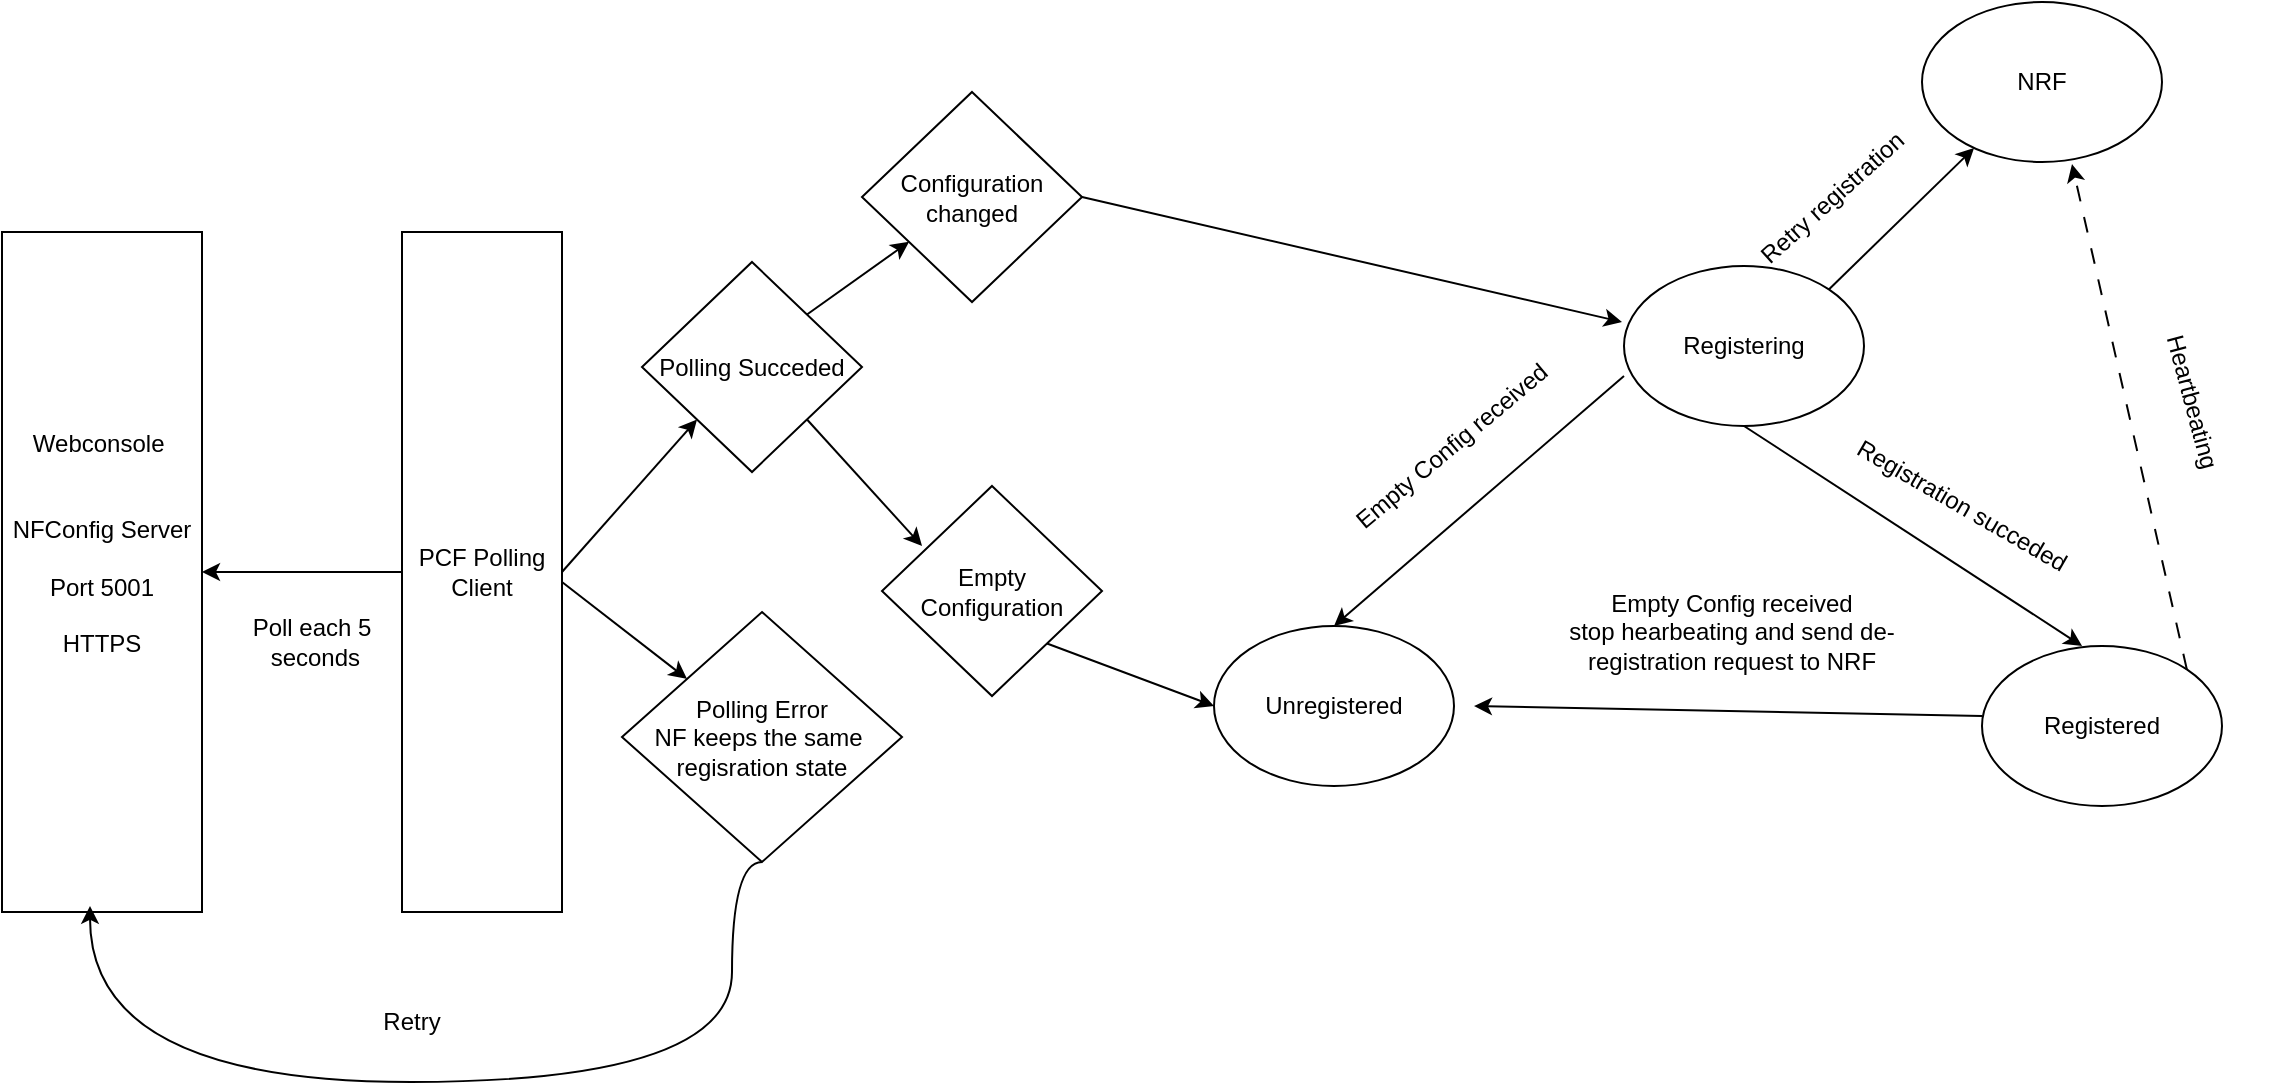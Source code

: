 <mxfile version="28.0.7" pages="2">
  <diagram name="Page-1" id="r1Uy50JJPq3-bZPA-dbG">
    <mxGraphModel grid="1" page="1" gridSize="10" guides="1" tooltips="1" connect="1" arrows="1" fold="1" pageScale="1" pageWidth="1200" pageHeight="1920" math="0" shadow="0">
      <root>
        <mxCell id="0" />
        <mxCell id="1" parent="0" />
        <mxCell id="kKDSX_lHk4O5Mdoj9TMP-30" style="rounded=0;orthogonalLoop=1;jettySize=auto;html=1;exitX=1;exitY=0;exitDx=0;exitDy=0;" edge="1" parent="1" source="e3q2zp0lxhxE8VG6eWqg-1" target="e3q2zp0lxhxE8VG6eWqg-4">
          <mxGeometry relative="1" as="geometry" />
        </mxCell>
        <mxCell id="e3q2zp0lxhxE8VG6eWqg-1" value="Registering" style="ellipse;whiteSpace=wrap;html=1;fillColor=light-dark(#FFFFFF,#999900);" vertex="1" parent="1">
          <mxGeometry x="831" y="142" width="120" height="80" as="geometry" />
        </mxCell>
        <mxCell id="e3q2zp0lxhxE8VG6eWqg-2" value="Registered" style="ellipse;whiteSpace=wrap;html=1;fillColor=light-dark(#FFFFFF,#1A3300);" vertex="1" parent="1">
          <mxGeometry x="1010" y="332" width="120" height="80" as="geometry" />
        </mxCell>
        <mxCell id="e3q2zp0lxhxE8VG6eWqg-3" value="Unregistered" style="ellipse;whiteSpace=wrap;html=1;fillColor=light-dark(#FFFFFF,#CC0000);" vertex="1" parent="1">
          <mxGeometry x="626" y="322" width="120" height="80" as="geometry" />
        </mxCell>
        <mxCell id="e3q2zp0lxhxE8VG6eWqg-4" value="NRF" style="ellipse;whiteSpace=wrap;html=1;fillColor=light-dark(#FFFFFF,#000033);" vertex="1" parent="1">
          <mxGeometry x="980" y="10" width="120" height="80" as="geometry" />
        </mxCell>
        <mxCell id="e3q2zp0lxhxE8VG6eWqg-15" value="" style="endArrow=classic;html=1;rounded=0;exitX=0;exitY=0.688;exitDx=0;exitDy=0;exitPerimeter=0;entryX=0.5;entryY=0;entryDx=0;entryDy=0;" edge="1" parent="1" source="e3q2zp0lxhxE8VG6eWqg-1" target="e3q2zp0lxhxE8VG6eWqg-3">
          <mxGeometry width="50" height="50" relative="1" as="geometry">
            <mxPoint x="826" y="192" as="sourcePoint" />
            <mxPoint x="616" y="322" as="targetPoint" />
          </mxGeometry>
        </mxCell>
        <mxCell id="e3q2zp0lxhxE8VG6eWqg-16" value="Empty Config received" style="text;strokeColor=none;align=center;fillColor=none;html=1;verticalAlign=middle;whiteSpace=wrap;rounded=0;rotation=-40;" vertex="1" parent="1">
          <mxGeometry x="670" y="212" width="150" height="40" as="geometry" />
        </mxCell>
        <mxCell id="e3q2zp0lxhxE8VG6eWqg-17" value="" style="endArrow=classic;html=1;rounded=0;entryX=0.417;entryY=0;entryDx=0;entryDy=0;entryPerimeter=0;exitX=0.5;exitY=1;exitDx=0;exitDy=0;" edge="1" parent="1" source="e3q2zp0lxhxE8VG6eWqg-1" target="e3q2zp0lxhxE8VG6eWqg-2">
          <mxGeometry width="50" height="50" relative="1" as="geometry">
            <mxPoint x="900" y="227" as="sourcePoint" />
            <mxPoint x="776" y="367" as="targetPoint" />
            <Array as="points" />
          </mxGeometry>
        </mxCell>
        <mxCell id="e3q2zp0lxhxE8VG6eWqg-18" value="Registration succeded" style="text;strokeColor=none;align=center;fillColor=none;html=1;verticalAlign=middle;whiteSpace=wrap;rounded=0;rotation=30;" vertex="1" parent="1">
          <mxGeometry x="920" y="227" width="160" height="70" as="geometry" />
        </mxCell>
        <mxCell id="e3q2zp0lxhxE8VG6eWqg-25" value="" style="endArrow=classic;html=1;rounded=0;" edge="1" parent="1">
          <mxGeometry width="50" height="50" relative="1" as="geometry">
            <mxPoint x="1010" y="367" as="sourcePoint" />
            <mxPoint x="756" y="362" as="targetPoint" />
          </mxGeometry>
        </mxCell>
        <mxCell id="e3q2zp0lxhxE8VG6eWqg-26" value="Empty Config received&lt;br&gt;stop hearbeating and send de-registration request to NRF" style="text;strokeColor=none;align=center;fillColor=none;html=1;verticalAlign=middle;whiteSpace=wrap;rounded=0;rotation=0;" vertex="1" parent="1">
          <mxGeometry x="780" y="300" width="210" height="50" as="geometry" />
        </mxCell>
        <mxCell id="kKDSX_lHk4O5Mdoj9TMP-1" value="&lt;div&gt;Webconsole&amp;nbsp;&lt;/div&gt;&lt;div&gt;&lt;br&gt;&lt;/div&gt;&lt;div&gt;&lt;br&gt;&lt;/div&gt;&lt;div&gt;NFConfig Server&lt;/div&gt;&lt;div&gt;&lt;br&gt;&lt;/div&gt;&lt;div&gt;Port 5001&lt;/div&gt;&lt;div&gt;&lt;br&gt;&lt;/div&gt;&lt;div&gt;HTTPS&lt;/div&gt;&lt;div&gt;&lt;br&gt;&lt;/div&gt;&lt;div&gt;&lt;br&gt;&lt;/div&gt;" style="whiteSpace=wrap;html=1;fillColor=light-dark(#FFFFFF,#994C00);" vertex="1" parent="1">
          <mxGeometry x="20" y="125" width="100" height="340" as="geometry" />
        </mxCell>
        <mxCell id="kKDSX_lHk4O5Mdoj9TMP-3" style="edgeStyle=orthogonalEdgeStyle;rounded=0;orthogonalLoop=1;jettySize=auto;html=1;exitX=0;exitY=0.5;exitDx=0;exitDy=0;entryX=1;entryY=0.5;entryDx=0;entryDy=0;" edge="1" parent="1" source="kKDSX_lHk4O5Mdoj9TMP-2" target="kKDSX_lHk4O5Mdoj9TMP-1">
          <mxGeometry relative="1" as="geometry" />
        </mxCell>
        <mxCell id="kKDSX_lHk4O5Mdoj9TMP-11" style="rounded=0;orthogonalLoop=1;jettySize=auto;html=1;exitX=1;exitY=0.5;exitDx=0;exitDy=0;entryX=0;entryY=1;entryDx=0;entryDy=0;" edge="1" parent="1" source="kKDSX_lHk4O5Mdoj9TMP-2" target="kKDSX_lHk4O5Mdoj9TMP-10">
          <mxGeometry relative="1" as="geometry" />
        </mxCell>
        <mxCell id="kKDSX_lHk4O5Mdoj9TMP-2" value="&lt;div&gt;PCF Polling&lt;/div&gt;&lt;div&gt;Client&lt;/div&gt;" style="whiteSpace=wrap;html=1;fillColor=light-dark(#FFFFFF,#007FFF);" vertex="1" parent="1">
          <mxGeometry x="220" y="125" width="80" height="340" as="geometry" />
        </mxCell>
        <mxCell id="kKDSX_lHk4O5Mdoj9TMP-4" value="&lt;div&gt;Poll each 5&lt;/div&gt;&lt;div&gt;&amp;nbsp;seconds&lt;/div&gt;" style="text;strokeColor=none;align=center;fillColor=none;html=1;verticalAlign=middle;whiteSpace=wrap;rounded=0;rotation=0;" vertex="1" parent="1">
          <mxGeometry x="100" y="310" width="150" height="40" as="geometry" />
        </mxCell>
        <mxCell id="kKDSX_lHk4O5Mdoj9TMP-27" style="rounded=0;orthogonalLoop=1;jettySize=auto;html=1;exitX=1;exitY=0.5;exitDx=0;exitDy=0;" edge="1" parent="1" source="kKDSX_lHk4O5Mdoj9TMP-5">
          <mxGeometry relative="1" as="geometry">
            <mxPoint x="830" y="170" as="targetPoint" />
          </mxGeometry>
        </mxCell>
        <mxCell id="kKDSX_lHk4O5Mdoj9TMP-5" value="Configuration changed" style="rhombus;whiteSpace=wrap;html=1;fillColor=light-dark(#FFFFFF,#666600);" vertex="1" parent="1">
          <mxGeometry x="450" y="55" width="110" height="105" as="geometry" />
        </mxCell>
        <mxCell id="kKDSX_lHk4O5Mdoj9TMP-6" value="Empty Configuration" style="rhombus;whiteSpace=wrap;html=1;fillColor=light-dark(#FFFFFF,#FFB570);" vertex="1" parent="1">
          <mxGeometry x="460" y="252" width="110" height="105" as="geometry" />
        </mxCell>
        <mxCell id="kKDSX_lHk4O5Mdoj9TMP-7" value="Polling Error&lt;br&gt;NF keeps the same&amp;nbsp; regisration state" style="rhombus;whiteSpace=wrap;html=1;fillColor=light-dark(#FFFFFF,#CC0000);" vertex="1" parent="1">
          <mxGeometry x="330" y="315" width="140" height="125" as="geometry" />
        </mxCell>
        <mxCell id="kKDSX_lHk4O5Mdoj9TMP-21" style="rounded=0;orthogonalLoop=1;jettySize=auto;html=1;exitX=1;exitY=0;exitDx=0;exitDy=0;" edge="1" parent="1" source="kKDSX_lHk4O5Mdoj9TMP-10" target="kKDSX_lHk4O5Mdoj9TMP-5">
          <mxGeometry relative="1" as="geometry" />
        </mxCell>
        <mxCell id="kKDSX_lHk4O5Mdoj9TMP-10" value="Polling Succeded" style="rhombus;whiteSpace=wrap;html=1;fillColor=light-dark(#FFFFFF,#6666FF);" vertex="1" parent="1">
          <mxGeometry x="340" y="140" width="110" height="105" as="geometry" />
        </mxCell>
        <mxCell id="kKDSX_lHk4O5Mdoj9TMP-12" style="rounded=0;orthogonalLoop=1;jettySize=auto;html=1;" edge="1" parent="1" target="kKDSX_lHk4O5Mdoj9TMP-7">
          <mxGeometry relative="1" as="geometry">
            <mxPoint x="300" y="300" as="sourcePoint" />
            <mxPoint x="378" y="270" as="targetPoint" />
          </mxGeometry>
        </mxCell>
        <mxCell id="kKDSX_lHk4O5Mdoj9TMP-19" style="edgeStyle=orthogonalEdgeStyle;rounded=0;orthogonalLoop=1;jettySize=auto;html=1;exitX=0.5;exitY=1;exitDx=0;exitDy=0;curved=1;entryX=0.44;entryY=0.991;entryDx=0;entryDy=0;entryPerimeter=0;" edge="1" parent="1" source="kKDSX_lHk4O5Mdoj9TMP-7" target="kKDSX_lHk4O5Mdoj9TMP-1">
          <mxGeometry relative="1" as="geometry">
            <mxPoint x="170" y="580" as="targetPoint" />
            <mxPoint x="180" y="620" as="sourcePoint" />
            <Array as="points">
              <mxPoint x="385" y="550" />
              <mxPoint x="64" y="550" />
            </Array>
          </mxGeometry>
        </mxCell>
        <mxCell id="kKDSX_lHk4O5Mdoj9TMP-20" value="Retry" style="text;strokeColor=none;align=center;fillColor=none;html=1;verticalAlign=middle;whiteSpace=wrap;rounded=0;rotation=0;" vertex="1" parent="1">
          <mxGeometry x="150" y="500" width="150" height="40" as="geometry" />
        </mxCell>
        <mxCell id="kKDSX_lHk4O5Mdoj9TMP-25" style="rounded=0;orthogonalLoop=1;jettySize=auto;html=1;exitX=1;exitY=1;exitDx=0;exitDy=0;entryX=0.182;entryY=0.286;entryDx=0;entryDy=0;entryPerimeter=0;" edge="1" parent="1" source="kKDSX_lHk4O5Mdoj9TMP-10" target="kKDSX_lHk4O5Mdoj9TMP-6">
          <mxGeometry relative="1" as="geometry" />
        </mxCell>
        <mxCell id="kKDSX_lHk4O5Mdoj9TMP-26" style="rounded=0;orthogonalLoop=1;jettySize=auto;html=1;exitX=1;exitY=1;exitDx=0;exitDy=0;entryX=0;entryY=0.5;entryDx=0;entryDy=0;" edge="1" parent="1" source="kKDSX_lHk4O5Mdoj9TMP-6" target="e3q2zp0lxhxE8VG6eWqg-3">
          <mxGeometry relative="1" as="geometry" />
        </mxCell>
        <mxCell id="kKDSX_lHk4O5Mdoj9TMP-31" style="edgeStyle=none;rounded=0;orthogonalLoop=1;jettySize=auto;html=1;exitX=1;exitY=0;exitDx=0;exitDy=0;entryX=0.625;entryY=1.013;entryDx=0;entryDy=0;entryPerimeter=0;dashed=1;dashPattern=8 8;" edge="1" parent="1" source="e3q2zp0lxhxE8VG6eWqg-2" target="e3q2zp0lxhxE8VG6eWqg-4">
          <mxGeometry relative="1" as="geometry" />
        </mxCell>
        <mxCell id="kKDSX_lHk4O5Mdoj9TMP-32" value="Retry registration" style="text;strokeColor=none;align=center;fillColor=none;html=1;verticalAlign=middle;whiteSpace=wrap;rounded=0;rotation=-42;" vertex="1" parent="1">
          <mxGeometry x="860" y="90" width="150" height="35" as="geometry" />
        </mxCell>
        <mxCell id="djzzf3m3BpnT8BFa3xrz-5" value="Heartbeating" style="text;strokeColor=none;align=center;fillColor=none;html=1;verticalAlign=middle;whiteSpace=wrap;rounded=0;rotation=75;" vertex="1" parent="1">
          <mxGeometry x="1040" y="190" width="150" height="40" as="geometry" />
        </mxCell>
      </root>
    </mxGraphModel>
  </diagram>
  <diagram id="vsrDisjA-E4S4gOMcf5F" name="Page-2">
    <mxGraphModel dx="1590" dy="779" grid="1" gridSize="10" guides="1" tooltips="1" connect="1" arrows="1" fold="1" page="1" pageScale="1" pageWidth="1200" pageHeight="1920" math="0" shadow="0">
      <root>
        <mxCell id="0" />
        <mxCell id="1" parent="0" />
      </root>
    </mxGraphModel>
  </diagram>
</mxfile>
